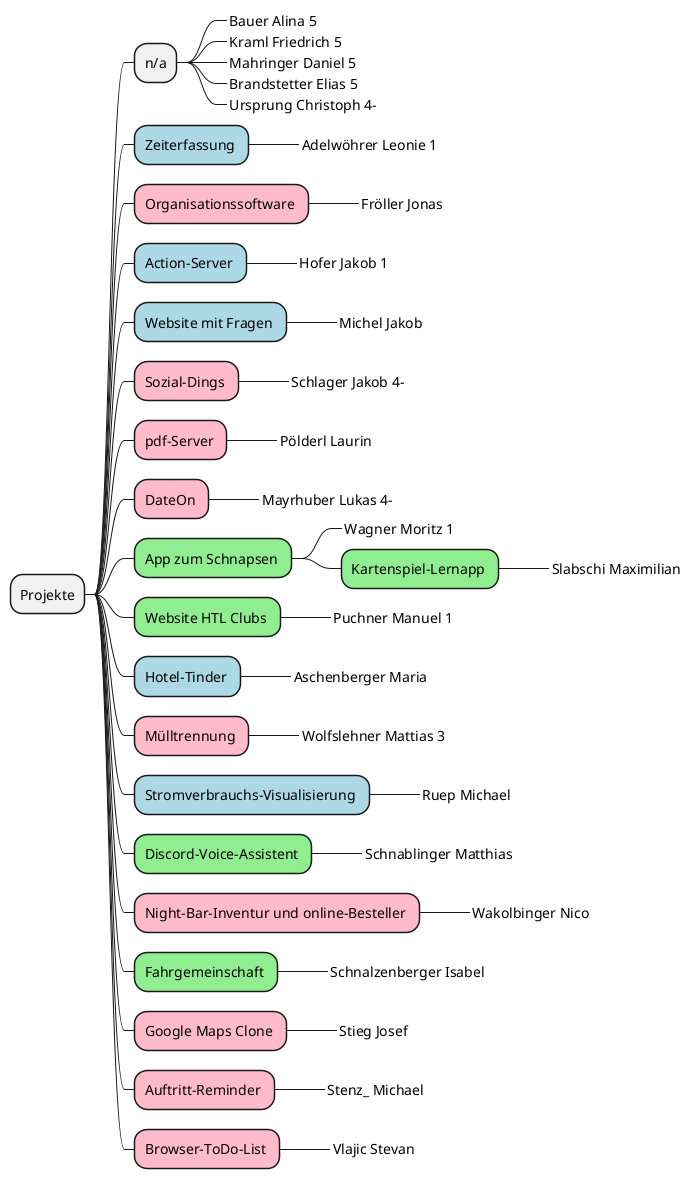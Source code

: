 @startmindmap
<style>
mindmapDiagram {
  .green {
    BackgroundColor lightgreen
  }
  .rose {
    BackgroundColor #FFBBCC
  }
  .blue {
    BackgroundColor lightblue
  }
}
</style>
* Projekte
** n/a
***_ Bauer Alina 5
***_ Kraml Friedrich 5
***_ Mahringer Daniel 5
***_ Brandstetter Elias 5
***_ Ursprung Christoph 4-



** Zeiterfassung <<blue>>
***_ Adelwöhrer Leonie 1
** Organisationssoftware <<rose>>
***_ Fröller Jonas
** Action-Server <<blue>>
***_ Hofer Jakob 1
** Website mit Fragen <<blue>>
***_ Michel Jakob
** Sozial-Dings <<rose>>
***_ Schlager Jakob 4-
** pdf-Server <<rose>>
***_ Pölderl Laurin
** DateOn <<rose>>
***_ Mayrhuber Lukas 4-
** App zum Schnapsen <<green>>
***_ Wagner Moritz 1
*** Kartenspiel-Lernapp <<green>>
****_ Slabschi Maximilian
** Website HTL Clubs <<green>>
***_ Puchner Manuel 1
** Hotel-Tinder <<blue>>
***_ Aschenberger Maria
** Mülltrennung <<rose>>
***_ Wolfslehner Mattias 3
** Stromverbrauchs-Visualisierung <<blue>>
***_ Ruep Michael
** Discord-Voice-Assistent <<green>>
***_ Schnablinger Matthias
** Night-Bar-Inventur und online-Besteller <<rose>>
***_ Wakolbinger Nico
** Fahrgemeinschaft <<green>>
***_ Schnalzenberger Isabel
** Google Maps Clone <<rose>>
***_ Stieg Josef
** Auftritt-Reminder <<rose>>
***_ Stenz_ Michael
** Browser-ToDo-List <<rose>>
***_ Vlajic Stevan


@endmindmap

